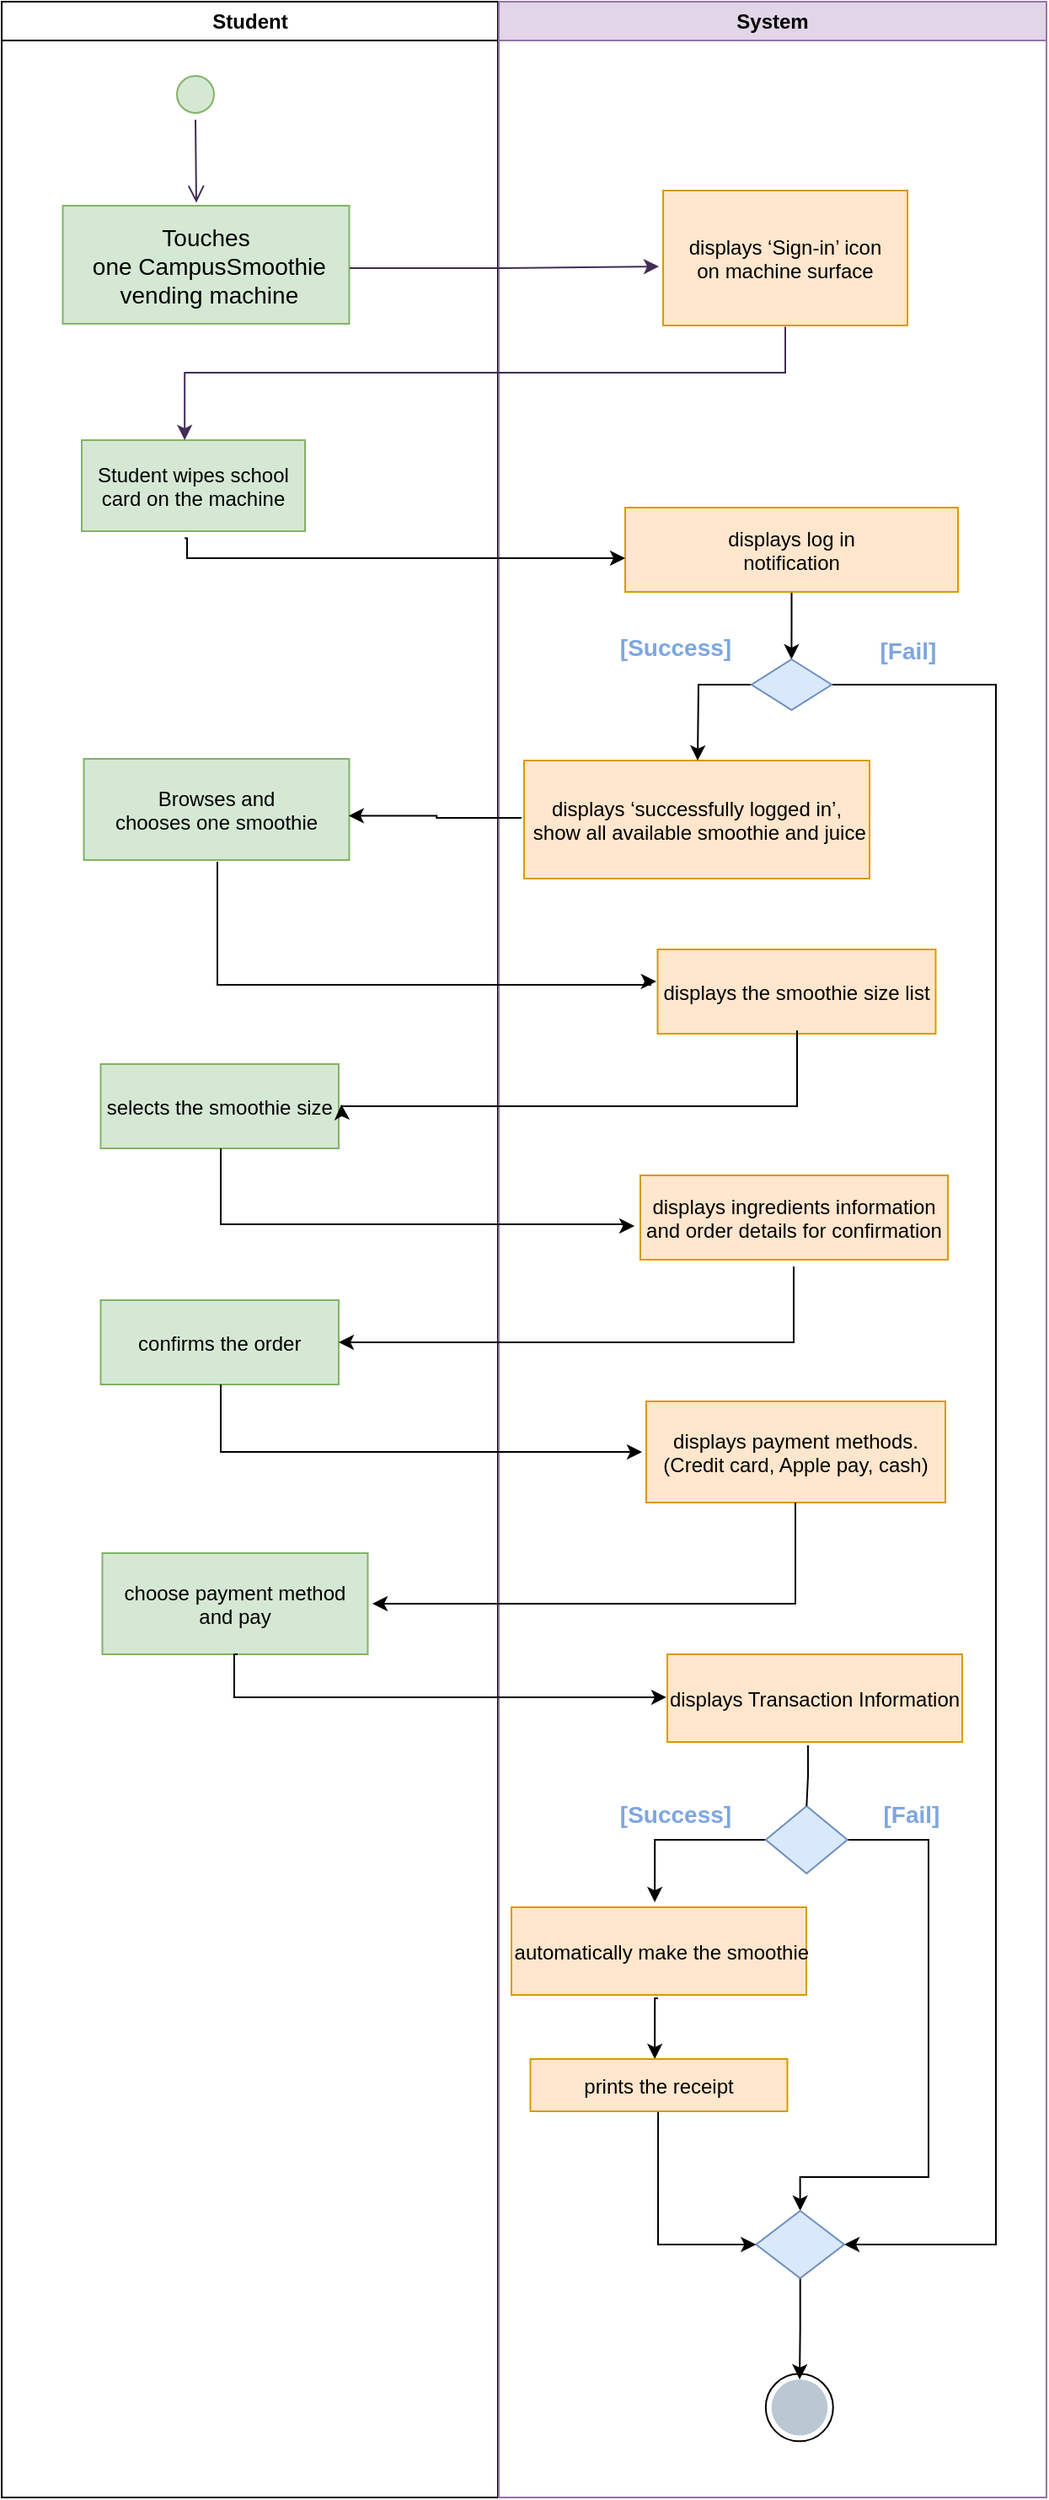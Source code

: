 <mxfile version="20.5.2" type="github">
  <diagram name="Page-1" id="e7e014a7-5840-1c2e-5031-d8a46d1fe8dd">
    <mxGraphModel dx="2102" dy="1104" grid="1" gridSize="10" guides="1" tooltips="1" connect="1" arrows="1" fold="1" page="1" pageScale="1" pageWidth="1169" pageHeight="826" background="none" math="0" shadow="0">
      <root>
        <mxCell id="0" />
        <mxCell id="1" parent="0" />
        <mxCell id="2" value="Student" style="swimlane;whiteSpace=wrap" parent="1" vertex="1">
          <mxGeometry x="150" y="30" width="294.5" height="1480" as="geometry" />
        </mxCell>
        <mxCell id="5" value="" style="ellipse;shape=startState;fillColor=#d5e8d4;strokeColor=#82b366;" parent="2" vertex="1">
          <mxGeometry x="100" y="40" width="30" height="30" as="geometry" />
        </mxCell>
        <mxCell id="6" value="" style="edgeStyle=elbowEdgeStyle;elbow=horizontal;verticalAlign=bottom;endArrow=open;endSize=8;strokeColor=#432D57;endFill=1;rounded=0;fillColor=#76608a;entryX=0.469;entryY=-0.025;entryDx=0;entryDy=0;entryPerimeter=0;exitX=0.5;exitY=1;exitDx=0;exitDy=0;" parent="2" source="5" target="7" edge="1">
          <mxGeometry x="100" y="40" as="geometry">
            <mxPoint x="115" y="110" as="targetPoint" />
            <mxPoint x="116" y="71" as="sourcePoint" />
          </mxGeometry>
        </mxCell>
        <mxCell id="7" value="Touches&#xa; one CampusSmoothie&#xa; vending machine" style="fontSize=14;fillColor=#d5e8d4;strokeColor=#82b366;" parent="2" vertex="1">
          <mxGeometry x="36.25" y="121" width="170" height="70" as="geometry" />
        </mxCell>
        <mxCell id="8" value="Student wipes school &#xa;card on the machine" style="fillColor=#d5e8d4;strokeColor=#82b366;" parent="2" vertex="1">
          <mxGeometry x="47.5" y="260" width="132.5" height="54" as="geometry" />
        </mxCell>
        <mxCell id="NFI_XA80HCKZxINet4bH-46" value="Browses and &#xa;chooses one smoothie" style="fillColor=#d5e8d4;strokeColor=#82b366;" vertex="1" parent="2">
          <mxGeometry x="48.75" y="449" width="157.5" height="60" as="geometry" />
        </mxCell>
        <mxCell id="NFI_XA80HCKZxINet4bH-48" value="choose payment method &#xa;and pay" style="fillColor=#d5e8d4;strokeColor=#82b366;" vertex="1" parent="2">
          <mxGeometry x="59.75" y="920" width="157.5" height="60" as="geometry" />
        </mxCell>
        <mxCell id="NFI_XA80HCKZxINet4bH-132" value="selects the smoothie size" style="fillColor=#d5e8d4;strokeColor=#82b366;" vertex="1" parent="2">
          <mxGeometry x="58.75" y="630" width="141.25" height="50" as="geometry" />
        </mxCell>
        <mxCell id="NFI_XA80HCKZxINet4bH-136" value="confirms the order" style="fillColor=#d5e8d4;strokeColor=#82b366;" vertex="1" parent="2">
          <mxGeometry x="58.75" y="770" width="141.25" height="50" as="geometry" />
        </mxCell>
        <mxCell id="3" value="System" style="swimlane;whiteSpace=wrap;fillColor=#e1d5e7;strokeColor=#9673a6;" parent="1" vertex="1">
          <mxGeometry x="445" y="30" width="325" height="1480" as="geometry" />
        </mxCell>
        <mxCell id="15" value="displays ‘Sign-in’ icon &#xa;on machine surface" style="fillColor=#ffe6cc;strokeColor=#d79b00;" parent="3" vertex="1">
          <mxGeometry x="97.5" y="112" width="145" height="80" as="geometry" />
        </mxCell>
        <mxCell id="NFI_XA80HCKZxINet4bH-95" value="" style="edgeStyle=orthogonalEdgeStyle;rounded=0;orthogonalLoop=1;jettySize=auto;html=1;fontSize=14;" edge="1" parent="3" source="NFI_XA80HCKZxINet4bH-52" target="21">
          <mxGeometry relative="1" as="geometry" />
        </mxCell>
        <mxCell id="NFI_XA80HCKZxINet4bH-52" value="displays log in&#xa;notification" style="fillColor=#ffe6cc;strokeColor=#d79b00;" vertex="1" parent="3">
          <mxGeometry x="75" y="300" width="197.5" height="50" as="geometry" />
        </mxCell>
        <mxCell id="NFI_XA80HCKZxINet4bH-53" value="displays payment methods.&#xa;(Credit card, Apple pay, cash)" style="fillColor=#ffe6cc;strokeColor=#d79b00;" vertex="1" parent="3">
          <mxGeometry x="87.5" y="830" width="177.5" height="60" as="geometry" />
        </mxCell>
        <mxCell id="NFI_XA80HCKZxINet4bH-86" style="edgeStyle=orthogonalEdgeStyle;rounded=0;orthogonalLoop=1;jettySize=auto;html=1;fontSize=14;startArrow=none;entryX=0.486;entryY=-0.058;entryDx=0;entryDy=0;entryPerimeter=0;exitX=0;exitY=0.5;exitDx=0;exitDy=0;" edge="1" parent="3" source="NFI_XA80HCKZxINet4bH-87" target="NFI_XA80HCKZxINet4bH-56">
          <mxGeometry relative="1" as="geometry">
            <mxPoint x="114.7" y="1130" as="targetPoint" />
          </mxGeometry>
        </mxCell>
        <mxCell id="NFI_XA80HCKZxINet4bH-55" value="displays Transaction Information" style="fillColor=#ffe6cc;strokeColor=#d79b00;" vertex="1" parent="3">
          <mxGeometry x="100" y="980" width="175" height="52" as="geometry" />
        </mxCell>
        <mxCell id="NFI_XA80HCKZxINet4bH-144" value="" style="edgeStyle=orthogonalEdgeStyle;rounded=0;orthogonalLoop=1;jettySize=auto;html=1;fontSize=14;fontColor=#7EA6E0;exitX=0.497;exitY=1.038;exitDx=0;exitDy=0;exitPerimeter=0;entryX=0.484;entryY=0;entryDx=0;entryDy=0;entryPerimeter=0;" edge="1" parent="3" source="NFI_XA80HCKZxINet4bH-56" target="NFI_XA80HCKZxINet4bH-143">
          <mxGeometry relative="1" as="geometry" />
        </mxCell>
        <mxCell id="NFI_XA80HCKZxINet4bH-56" value=" automatically make the smoothie" style="fillColor=#ffe6cc;strokeColor=#d79b00;" vertex="1" parent="3">
          <mxGeometry x="7.5" y="1130" width="175" height="52" as="geometry" />
        </mxCell>
        <mxCell id="NFI_XA80HCKZxINet4bH-116" style="edgeStyle=orthogonalEdgeStyle;rounded=0;orthogonalLoop=1;jettySize=auto;html=1;exitX=1;exitY=0.5;exitDx=0;exitDy=0;entryX=0.5;entryY=0;entryDx=0;entryDy=0;fontSize=14;fontColor=#7EA6E0;" edge="1" parent="3" source="NFI_XA80HCKZxINet4bH-87" target="NFI_XA80HCKZxINet4bH-108">
          <mxGeometry relative="1" as="geometry">
            <Array as="points">
              <mxPoint x="255" y="1090" />
              <mxPoint x="255" y="1290" />
              <mxPoint x="179" y="1290" />
            </Array>
          </mxGeometry>
        </mxCell>
        <mxCell id="NFI_XA80HCKZxINet4bH-87" value="" style="rhombus;fillColor=#dae8fc;strokeColor=#6c8ebf;" vertex="1" parent="3">
          <mxGeometry x="158.4" y="1070" width="48.5" height="40" as="geometry" />
        </mxCell>
        <mxCell id="NFI_XA80HCKZxINet4bH-88" value="" style="edgeStyle=orthogonalEdgeStyle;rounded=0;orthogonalLoop=1;jettySize=auto;html=1;fontSize=14;endArrow=none;exitX=0.477;exitY=1.038;exitDx=0;exitDy=0;exitPerimeter=0;" edge="1" parent="3" source="NFI_XA80HCKZxINet4bH-55" target="NFI_XA80HCKZxINet4bH-87">
          <mxGeometry relative="1" as="geometry">
            <mxPoint x="178" y="980" as="sourcePoint" />
            <mxPoint x="622.5" y="1140" as="targetPoint" />
          </mxGeometry>
        </mxCell>
        <mxCell id="NFI_XA80HCKZxINet4bH-91" value="" style="ellipse;whiteSpace=wrap;html=1;aspect=fixed;fontSize=14;strokeColor=default;movable=1;resizable=1;rotatable=1;deletable=1;editable=1;connectable=1;" vertex="1" parent="3">
          <mxGeometry x="158.4" y="1406.65" width="40" height="40" as="geometry" />
        </mxCell>
        <mxCell id="NFI_XA80HCKZxINet4bH-93" value="displays ‘successfully logged in’,&#xa; show all available smoothie and juice" style="fillColor=#ffe6cc;strokeColor=#d79b00;" vertex="1" parent="3">
          <mxGeometry x="15" y="450" width="205" height="70" as="geometry" />
        </mxCell>
        <mxCell id="NFI_XA80HCKZxINet4bH-118" style="edgeStyle=orthogonalEdgeStyle;rounded=0;orthogonalLoop=1;jettySize=auto;html=1;exitX=0;exitY=0.5;exitDx=0;exitDy=0;fontSize=14;fontColor=#7EA6E0;" edge="1" parent="3" source="21">
          <mxGeometry relative="1" as="geometry">
            <mxPoint x="118" y="450" as="targetPoint" />
          </mxGeometry>
        </mxCell>
        <mxCell id="NFI_XA80HCKZxINet4bH-141" style="edgeStyle=orthogonalEdgeStyle;rounded=0;orthogonalLoop=1;jettySize=auto;html=1;exitX=1;exitY=0.5;exitDx=0;exitDy=0;entryX=1;entryY=0.5;entryDx=0;entryDy=0;fontSize=14;fontColor=#7EA6E0;" edge="1" parent="3" source="21" target="NFI_XA80HCKZxINet4bH-108">
          <mxGeometry relative="1" as="geometry">
            <Array as="points">
              <mxPoint x="295" y="405" />
              <mxPoint x="295" y="1330" />
            </Array>
          </mxGeometry>
        </mxCell>
        <mxCell id="21" value="" style="rhombus;fillColor=#dae8fc;strokeColor=#6c8ebf;" parent="3" vertex="1">
          <mxGeometry x="149.93" y="390" width="47.63" height="30" as="geometry" />
        </mxCell>
        <mxCell id="NFI_XA80HCKZxINet4bH-98" value="&lt;b&gt;&lt;font color=&quot;#7ea6e0&quot;&gt;[Success]&lt;/font&gt;&lt;/b&gt;" style="text;html=1;strokeColor=none;fillColor=none;align=center;verticalAlign=middle;whiteSpace=wrap;rounded=0;fontSize=14;" vertex="1" parent="3">
          <mxGeometry x="75" y="368" width="60" height="30" as="geometry" />
        </mxCell>
        <mxCell id="NFI_XA80HCKZxINet4bH-99" value="&lt;b&gt;&lt;font color=&quot;#7ea6e0&quot;&gt;[Fail]&lt;/font&gt;&lt;/b&gt;" style="text;html=1;strokeColor=none;fillColor=none;align=center;verticalAlign=middle;whiteSpace=wrap;rounded=0;fontSize=14;" vertex="1" parent="3">
          <mxGeometry x="212.5" y="370" width="60" height="30" as="geometry" />
        </mxCell>
        <mxCell id="NFI_XA80HCKZxINet4bH-106" value="&lt;b&gt;&lt;font color=&quot;#7ea6e0&quot;&gt;[Success]&lt;/font&gt;&lt;/b&gt;" style="text;html=1;strokeColor=none;fillColor=none;align=center;verticalAlign=middle;whiteSpace=wrap;rounded=0;fontSize=14;" vertex="1" parent="3">
          <mxGeometry x="75" y="1060" width="60" height="30" as="geometry" />
        </mxCell>
        <mxCell id="NFI_XA80HCKZxINet4bH-110" value="" style="edgeStyle=orthogonalEdgeStyle;rounded=0;orthogonalLoop=1;jettySize=auto;html=1;fontSize=14;fontColor=#7EA6E0;entryX=0.5;entryY=0;entryDx=0;entryDy=0;" edge="1" parent="3" source="NFI_XA80HCKZxINet4bH-108" target="NFI_XA80HCKZxINet4bH-120">
          <mxGeometry relative="1" as="geometry">
            <mxPoint x="178" y="1370" as="targetPoint" />
          </mxGeometry>
        </mxCell>
        <mxCell id="NFI_XA80HCKZxINet4bH-108" value="" style="rhombus;fillColor=#dae8fc;strokeColor=#6c8ebf;" vertex="1" parent="3">
          <mxGeometry x="152.68" y="1310" width="52.32" height="40" as="geometry" />
        </mxCell>
        <mxCell id="NFI_XA80HCKZxINet4bH-107" value="&lt;b&gt;&lt;font color=&quot;#7ea6e0&quot;&gt;[Fail]&lt;/font&gt;&lt;/b&gt;" style="text;html=1;strokeColor=none;fillColor=none;align=center;verticalAlign=middle;whiteSpace=wrap;rounded=0;fontSize=14;rotation=0;" vertex="1" parent="3">
          <mxGeometry x="215" y="1060" width="60" height="30" as="geometry" />
        </mxCell>
        <mxCell id="NFI_XA80HCKZxINet4bH-120" value="" style="ellipse;whiteSpace=wrap;html=1;aspect=fixed;fontSize=14;strokeColor=none;fillColor=#bac8d3;movable=1;resizable=1;rotatable=1;deletable=1;editable=1;connectable=1;" vertex="1" parent="3">
          <mxGeometry x="161.85" y="1410" width="33.31" height="33.31" as="geometry" />
        </mxCell>
        <mxCell id="NFI_XA80HCKZxINet4bH-129" value="displays the smoothie size list" style="fillColor=#ffe6cc;strokeColor=#d79b00;" vertex="1" parent="3">
          <mxGeometry x="94.25" y="562" width="165" height="50" as="geometry" />
        </mxCell>
        <mxCell id="NFI_XA80HCKZxINet4bH-134" value="displays ingredients information &#xa;and order details for confirmation" style="fillColor=#ffe6cc;strokeColor=#d79b00;" vertex="1" parent="3">
          <mxGeometry x="84" y="696" width="182.5" height="50" as="geometry" />
        </mxCell>
        <mxCell id="NFI_XA80HCKZxINet4bH-145" style="edgeStyle=orthogonalEdgeStyle;rounded=0;orthogonalLoop=1;jettySize=auto;html=1;entryX=0;entryY=0.5;entryDx=0;entryDy=0;fontSize=14;fontColor=#7EA6E0;exitX=0.497;exitY=1;exitDx=0;exitDy=0;exitPerimeter=0;" edge="1" parent="3" source="NFI_XA80HCKZxINet4bH-143" target="NFI_XA80HCKZxINet4bH-108">
          <mxGeometry relative="1" as="geometry" />
        </mxCell>
        <mxCell id="NFI_XA80HCKZxINet4bH-143" value="prints the receipt" style="fillColor=#ffe6cc;strokeColor=#d79b00;" vertex="1" parent="3">
          <mxGeometry x="18.75" y="1220" width="152.5" height="31" as="geometry" />
        </mxCell>
        <mxCell id="NFI_XA80HCKZxINet4bH-44" style="edgeStyle=orthogonalEdgeStyle;rounded=0;orthogonalLoop=1;jettySize=auto;html=1;fontSize=14;fillColor=#76608a;strokeColor=#432D57;exitX=1.001;exitY=0.529;exitDx=0;exitDy=0;exitPerimeter=0;" edge="1" parent="1" source="7">
          <mxGeometry relative="1" as="geometry">
            <mxPoint x="370" y="287" as="sourcePoint" />
            <mxPoint x="540" y="187" as="targetPoint" />
          </mxGeometry>
        </mxCell>
        <mxCell id="NFI_XA80HCKZxINet4bH-71" style="edgeStyle=orthogonalEdgeStyle;rounded=0;orthogonalLoop=1;jettySize=auto;html=1;fontSize=14;exitX=0.461;exitY=1.077;exitDx=0;exitDy=0;exitPerimeter=0;" edge="1" parent="1" source="8">
          <mxGeometry relative="1" as="geometry">
            <mxPoint x="280" y="345" as="sourcePoint" />
            <mxPoint x="520" y="360" as="targetPoint" />
            <Array as="points">
              <mxPoint x="260" y="348" />
              <mxPoint x="260" y="360" />
            </Array>
          </mxGeometry>
        </mxCell>
        <mxCell id="NFI_XA80HCKZxINet4bH-128" value="" style="edgeStyle=orthogonalEdgeStyle;rounded=0;orthogonalLoop=1;jettySize=auto;html=1;fontSize=14;fontColor=#7EA6E0;exitX=-0.007;exitY=0.486;exitDx=0;exitDy=0;exitPerimeter=0;entryX=0.998;entryY=0.562;entryDx=0;entryDy=0;entryPerimeter=0;" edge="1" parent="1" source="NFI_XA80HCKZxINet4bH-93" target="NFI_XA80HCKZxINet4bH-46">
          <mxGeometry relative="1" as="geometry">
            <mxPoint x="360" y="510" as="targetPoint" />
          </mxGeometry>
        </mxCell>
        <mxCell id="NFI_XA80HCKZxINet4bH-130" style="edgeStyle=orthogonalEdgeStyle;rounded=0;orthogonalLoop=1;jettySize=auto;html=1;fontSize=14;fontColor=#7EA6E0;entryX=-0.005;entryY=0.38;entryDx=0;entryDy=0;entryPerimeter=0;" edge="1" parent="1" target="NFI_XA80HCKZxINet4bH-129">
          <mxGeometry relative="1" as="geometry">
            <mxPoint x="278" y="540" as="sourcePoint" />
            <Array as="points">
              <mxPoint x="278" y="613" />
              <mxPoint x="535" y="613" />
              <mxPoint x="535" y="611" />
            </Array>
          </mxGeometry>
        </mxCell>
        <mxCell id="NFI_XA80HCKZxINet4bH-133" style="edgeStyle=orthogonalEdgeStyle;rounded=0;orthogonalLoop=1;jettySize=auto;html=1;fontSize=14;fontColor=#7EA6E0;entryX=1.011;entryY=0.48;entryDx=0;entryDy=0;entryPerimeter=0;" edge="1" parent="1" target="NFI_XA80HCKZxINet4bH-132">
          <mxGeometry relative="1" as="geometry">
            <mxPoint x="622" y="640" as="sourcePoint" />
            <Array as="points">
              <mxPoint x="622" y="685" />
            </Array>
          </mxGeometry>
        </mxCell>
        <mxCell id="NFI_XA80HCKZxINet4bH-135" style="edgeStyle=orthogonalEdgeStyle;rounded=0;orthogonalLoop=1;jettySize=auto;html=1;fontSize=14;fontColor=#7EA6E0;entryX=-0.019;entryY=0.6;entryDx=0;entryDy=0;entryPerimeter=0;" edge="1" parent="1" target="NFI_XA80HCKZxINet4bH-134">
          <mxGeometry relative="1" as="geometry">
            <mxPoint x="280" y="710" as="sourcePoint" />
            <Array as="points">
              <mxPoint x="280" y="755" />
              <mxPoint x="522" y="755" />
            </Array>
          </mxGeometry>
        </mxCell>
        <mxCell id="NFI_XA80HCKZxINet4bH-137" style="edgeStyle=orthogonalEdgeStyle;rounded=0;orthogonalLoop=1;jettySize=auto;html=1;fontSize=14;fontColor=#7EA6E0;" edge="1" parent="1">
          <mxGeometry relative="1" as="geometry">
            <mxPoint x="620" y="780" as="sourcePoint" />
            <mxPoint x="350" y="825" as="targetPoint" />
            <Array as="points">
              <mxPoint x="620" y="825" />
            </Array>
          </mxGeometry>
        </mxCell>
        <mxCell id="NFI_XA80HCKZxINet4bH-138" style="edgeStyle=orthogonalEdgeStyle;rounded=0;orthogonalLoop=1;jettySize=auto;html=1;fontSize=14;fontColor=#7EA6E0;" edge="1" parent="1">
          <mxGeometry relative="1" as="geometry">
            <mxPoint x="280" y="850" as="sourcePoint" />
            <mxPoint x="530" y="890" as="targetPoint" />
            <Array as="points">
              <mxPoint x="280" y="890" />
            </Array>
          </mxGeometry>
        </mxCell>
        <mxCell id="NFI_XA80HCKZxINet4bH-139" style="edgeStyle=orthogonalEdgeStyle;rounded=0;orthogonalLoop=1;jettySize=auto;html=1;fontSize=14;fontColor=#7EA6E0;" edge="1" parent="1">
          <mxGeometry relative="1" as="geometry">
            <mxPoint x="621" y="920" as="sourcePoint" />
            <mxPoint x="370" y="980" as="targetPoint" />
            <Array as="points">
              <mxPoint x="621" y="980" />
            </Array>
          </mxGeometry>
        </mxCell>
        <mxCell id="NFI_XA80HCKZxINet4bH-140" style="edgeStyle=orthogonalEdgeStyle;rounded=0;orthogonalLoop=1;jettySize=auto;html=1;fontSize=14;fontColor=#7EA6E0;entryX=-0.003;entryY=0.49;entryDx=0;entryDy=0;entryPerimeter=0;" edge="1" parent="1" target="NFI_XA80HCKZxINet4bH-55">
          <mxGeometry relative="1" as="geometry">
            <mxPoint x="290" y="1010" as="sourcePoint" />
            <mxPoint x="530" y="1036" as="targetPoint" />
            <Array as="points">
              <mxPoint x="288" y="1010" />
              <mxPoint x="288" y="1036" />
            </Array>
          </mxGeometry>
        </mxCell>
        <mxCell id="NFI_XA80HCKZxINet4bH-57" style="edgeStyle=orthogonalEdgeStyle;rounded=0;orthogonalLoop=1;jettySize=auto;html=1;fontSize=14;exitX=0.5;exitY=1.009;exitDx=0;exitDy=0;exitPerimeter=0;fillColor=#76608a;strokeColor=#432D57;entryX=0.461;entryY=0;entryDx=0;entryDy=0;entryPerimeter=0;" edge="1" parent="1" source="15" target="8">
          <mxGeometry relative="1" as="geometry">
            <mxPoint x="280" y="280" as="targetPoint" />
            <Array as="points">
              <mxPoint x="615" y="250" />
              <mxPoint x="259" y="250" />
            </Array>
          </mxGeometry>
        </mxCell>
      </root>
    </mxGraphModel>
  </diagram>
</mxfile>
